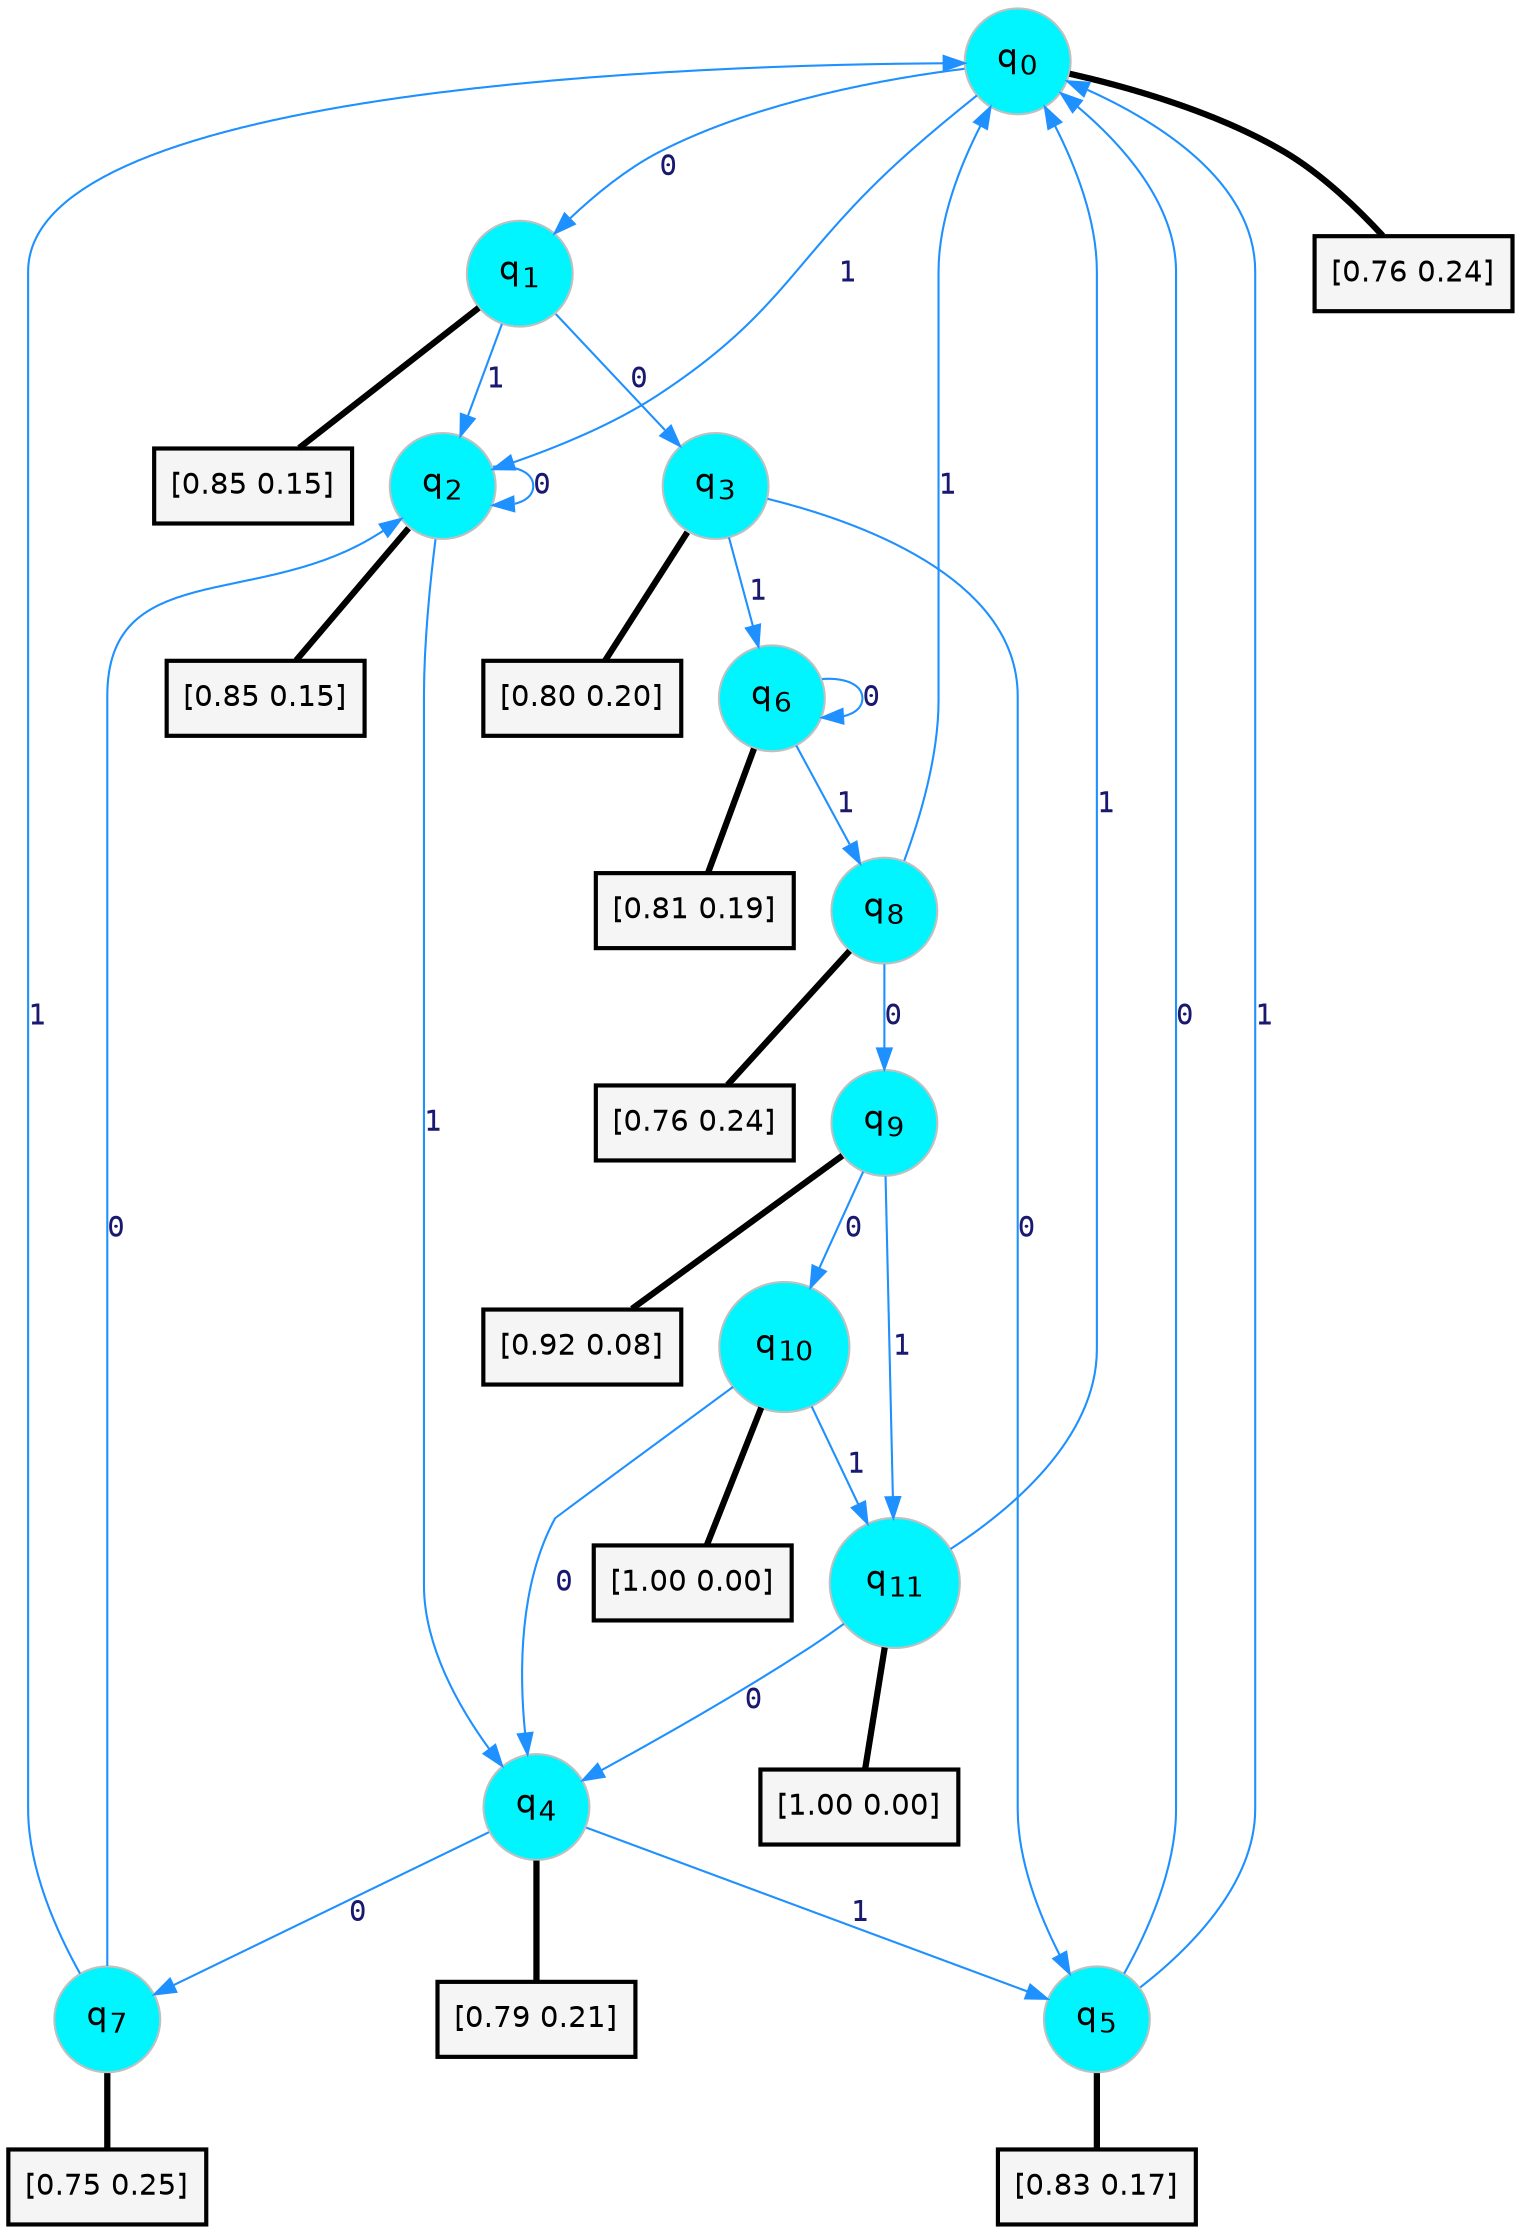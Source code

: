 digraph G {
graph [
bgcolor=transparent, dpi=300, rankdir=TD, size="40,25"];
node [
color=gray, fillcolor=turquoise1, fontcolor=black, fontname=Helvetica, fontsize=16, fontweight=bold, shape=circle, style=filled];
edge [
arrowsize=1, color=dodgerblue1, fontcolor=midnightblue, fontname=courier, fontweight=bold, penwidth=1, style=solid, weight=20];
0[label=<q<SUB>0</SUB>>];
1[label=<q<SUB>1</SUB>>];
2[label=<q<SUB>2</SUB>>];
3[label=<q<SUB>3</SUB>>];
4[label=<q<SUB>4</SUB>>];
5[label=<q<SUB>5</SUB>>];
6[label=<q<SUB>6</SUB>>];
7[label=<q<SUB>7</SUB>>];
8[label=<q<SUB>8</SUB>>];
9[label=<q<SUB>9</SUB>>];
10[label=<q<SUB>10</SUB>>];
11[label=<q<SUB>11</SUB>>];
12[label="[0.76 0.24]", shape=box,fontcolor=black, fontname=Helvetica, fontsize=14, penwidth=2, fillcolor=whitesmoke,color=black];
13[label="[0.85 0.15]", shape=box,fontcolor=black, fontname=Helvetica, fontsize=14, penwidth=2, fillcolor=whitesmoke,color=black];
14[label="[0.85 0.15]", shape=box,fontcolor=black, fontname=Helvetica, fontsize=14, penwidth=2, fillcolor=whitesmoke,color=black];
15[label="[0.80 0.20]", shape=box,fontcolor=black, fontname=Helvetica, fontsize=14, penwidth=2, fillcolor=whitesmoke,color=black];
16[label="[0.79 0.21]", shape=box,fontcolor=black, fontname=Helvetica, fontsize=14, penwidth=2, fillcolor=whitesmoke,color=black];
17[label="[0.83 0.17]", shape=box,fontcolor=black, fontname=Helvetica, fontsize=14, penwidth=2, fillcolor=whitesmoke,color=black];
18[label="[0.81 0.19]", shape=box,fontcolor=black, fontname=Helvetica, fontsize=14, penwidth=2, fillcolor=whitesmoke,color=black];
19[label="[0.75 0.25]", shape=box,fontcolor=black, fontname=Helvetica, fontsize=14, penwidth=2, fillcolor=whitesmoke,color=black];
20[label="[0.76 0.24]", shape=box,fontcolor=black, fontname=Helvetica, fontsize=14, penwidth=2, fillcolor=whitesmoke,color=black];
21[label="[0.92 0.08]", shape=box,fontcolor=black, fontname=Helvetica, fontsize=14, penwidth=2, fillcolor=whitesmoke,color=black];
22[label="[1.00 0.00]", shape=box,fontcolor=black, fontname=Helvetica, fontsize=14, penwidth=2, fillcolor=whitesmoke,color=black];
23[label="[1.00 0.00]", shape=box,fontcolor=black, fontname=Helvetica, fontsize=14, penwidth=2, fillcolor=whitesmoke,color=black];
0->1 [label=0];
0->2 [label=1];
0->12 [arrowhead=none, penwidth=3,color=black];
1->3 [label=0];
1->2 [label=1];
1->13 [arrowhead=none, penwidth=3,color=black];
2->2 [label=0];
2->4 [label=1];
2->14 [arrowhead=none, penwidth=3,color=black];
3->5 [label=0];
3->6 [label=1];
3->15 [arrowhead=none, penwidth=3,color=black];
4->7 [label=0];
4->5 [label=1];
4->16 [arrowhead=none, penwidth=3,color=black];
5->0 [label=0];
5->0 [label=1];
5->17 [arrowhead=none, penwidth=3,color=black];
6->6 [label=0];
6->8 [label=1];
6->18 [arrowhead=none, penwidth=3,color=black];
7->2 [label=0];
7->0 [label=1];
7->19 [arrowhead=none, penwidth=3,color=black];
8->9 [label=0];
8->0 [label=1];
8->20 [arrowhead=none, penwidth=3,color=black];
9->10 [label=0];
9->11 [label=1];
9->21 [arrowhead=none, penwidth=3,color=black];
10->4 [label=0];
10->11 [label=1];
10->22 [arrowhead=none, penwidth=3,color=black];
11->4 [label=0];
11->0 [label=1];
11->23 [arrowhead=none, penwidth=3,color=black];
}
